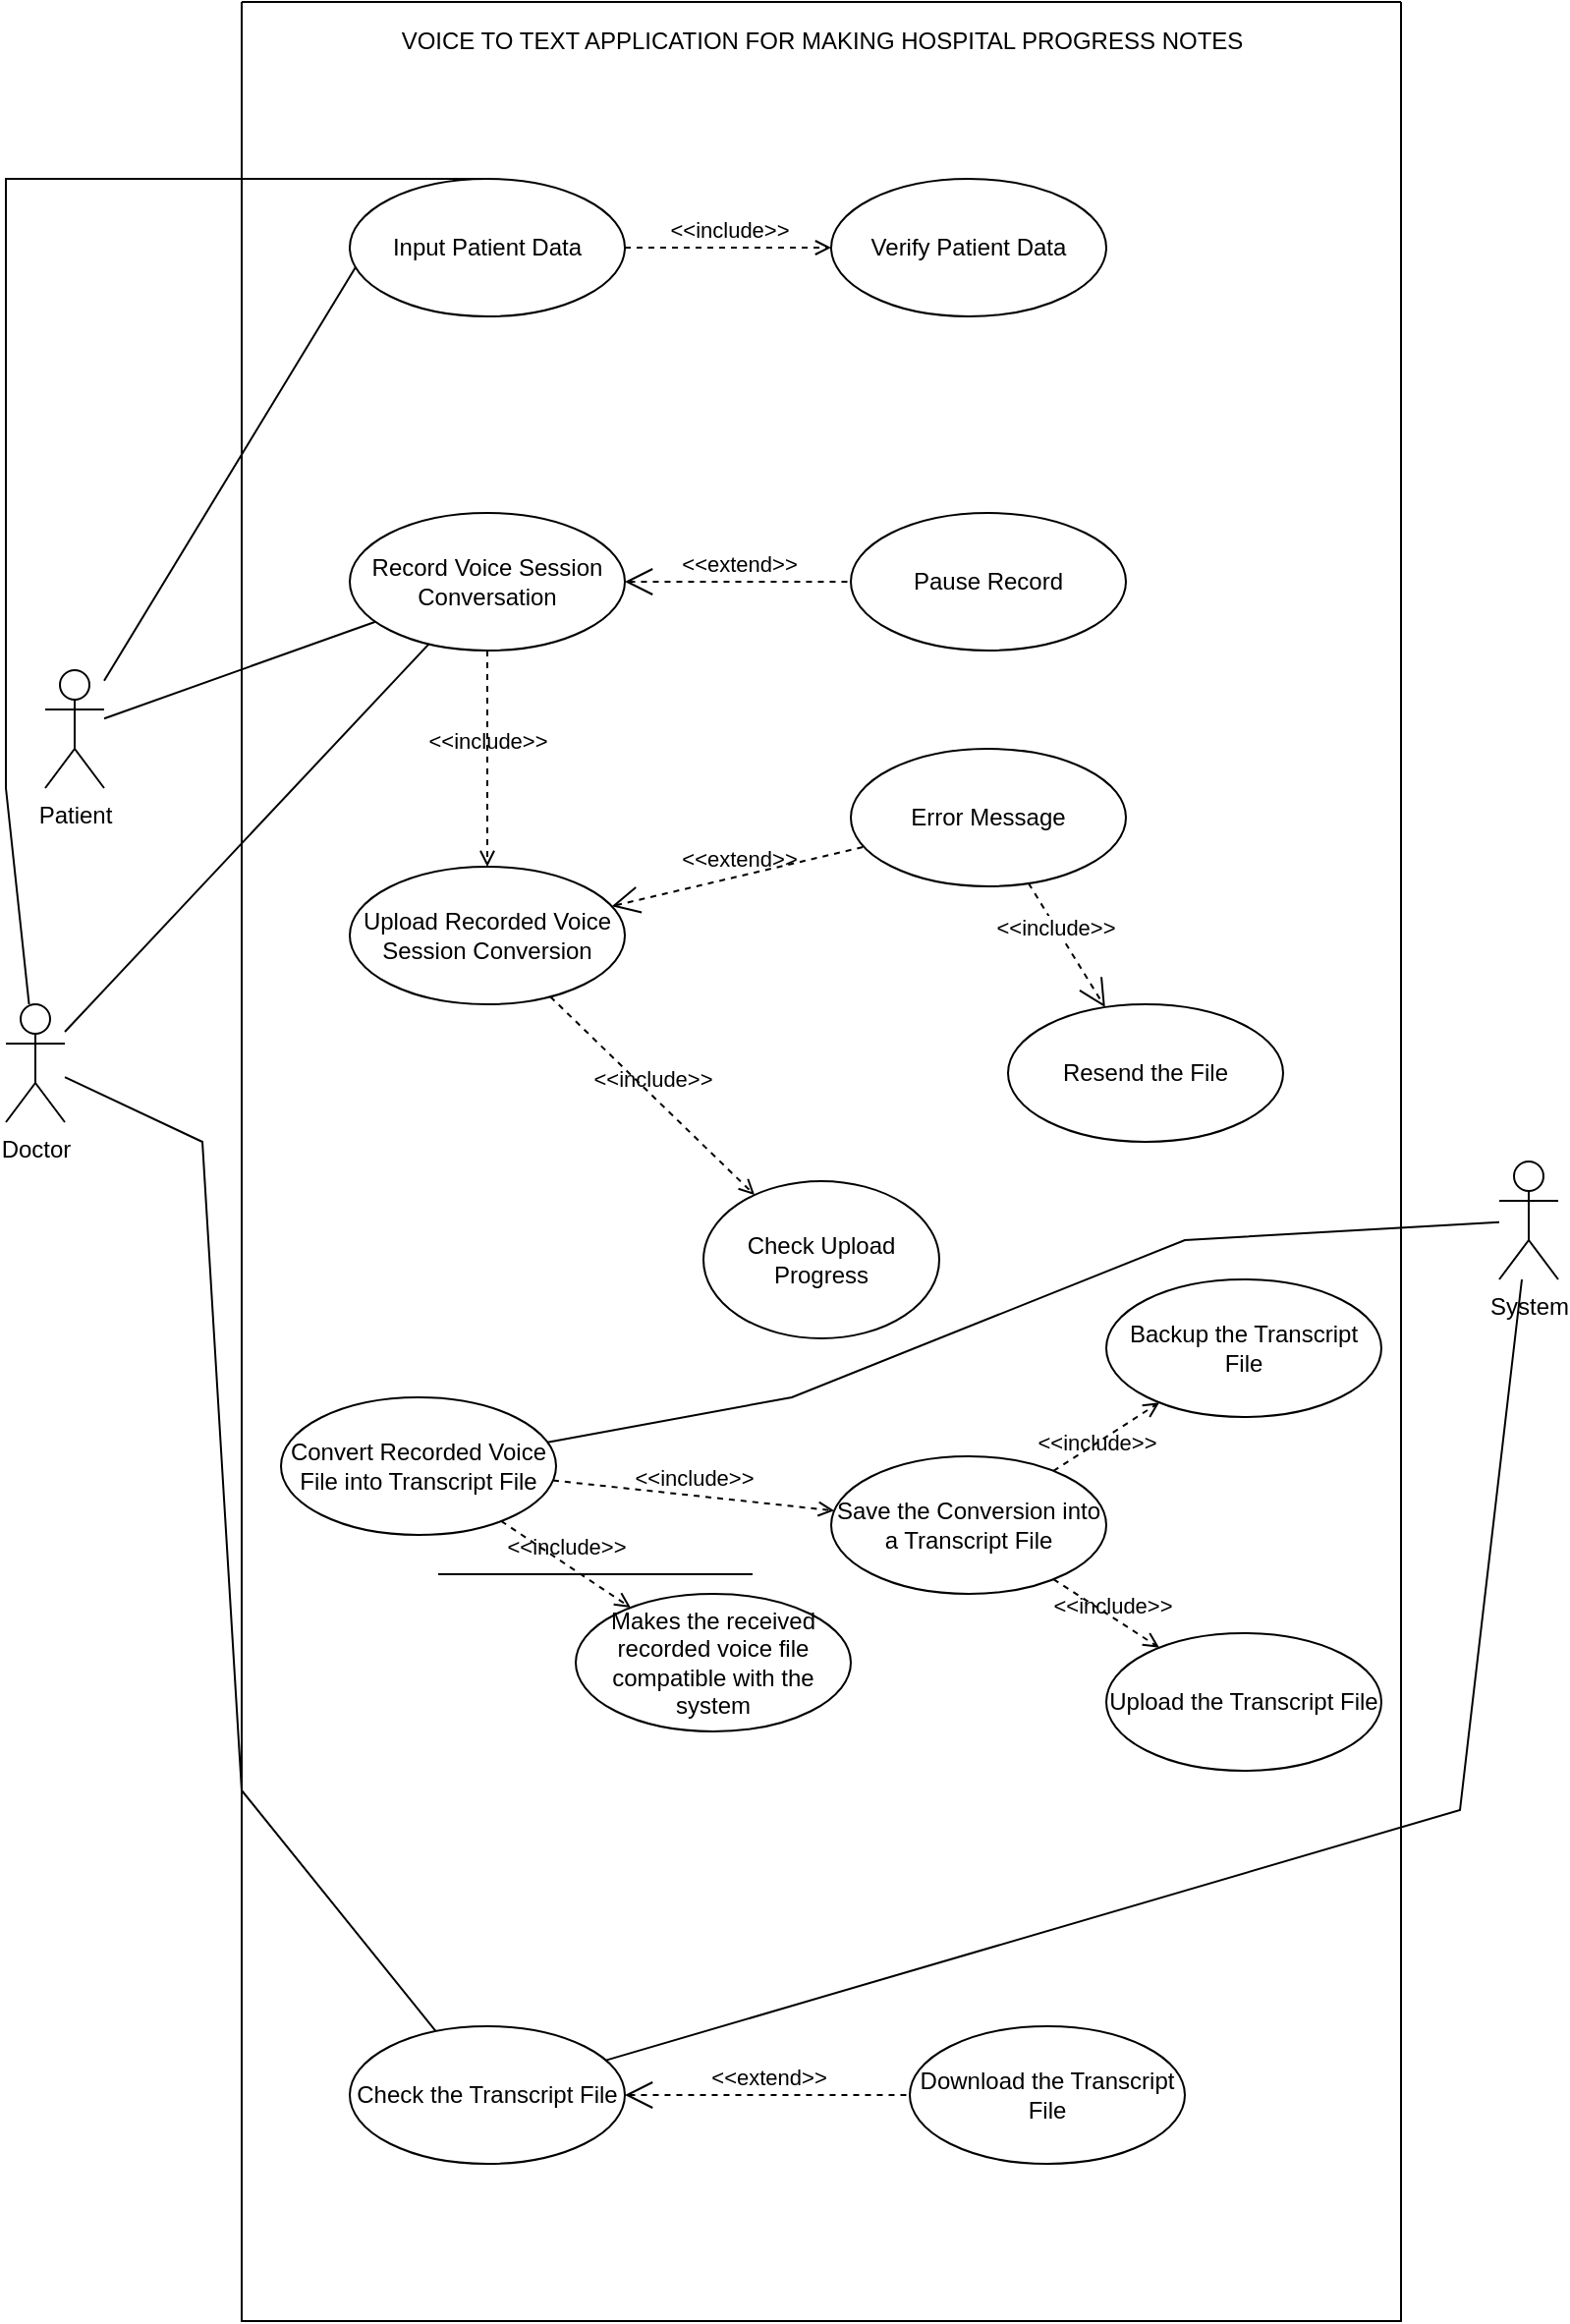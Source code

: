 <mxfile version="19.0.0" type="github">
  <diagram id="FMXjQB1aIxB4md0HR3l6" name="Page-1">
    <mxGraphModel dx="936" dy="1015" grid="1" gridSize="10" guides="1" tooltips="1" connect="1" arrows="1" fold="1" page="1" pageScale="1" pageWidth="850" pageHeight="1100" math="0" shadow="0">
      <root>
        <mxCell id="0" />
        <mxCell id="1" parent="0" />
        <mxCell id="12ZCaDhA3wb4f9CBfFdF-1" value="" style="swimlane;startSize=0;" parent="1" vertex="1">
          <mxGeometry x="130" y="70" width="590" height="1180" as="geometry" />
        </mxCell>
        <mxCell id="kOYGMovy5z7fQG_Vj6xM-1" value="VOICE TO TEXT APPLICATION FOR MAKING HOSPITAL PROGRESS NOTES" style="text;html=1;align=center;verticalAlign=middle;resizable=0;points=[];autosize=1;strokeColor=none;fillColor=none;" parent="12ZCaDhA3wb4f9CBfFdF-1" vertex="1">
          <mxGeometry x="75" y="10" width="440" height="20" as="geometry" />
        </mxCell>
        <mxCell id="kOYGMovy5z7fQG_Vj6xM-4" value="&lt;span style=&quot;&quot;&gt;Record Voice Session Conversation&lt;/span&gt;" style="ellipse;whiteSpace=wrap;html=1;" parent="12ZCaDhA3wb4f9CBfFdF-1" vertex="1">
          <mxGeometry x="55" y="260" width="140" height="70" as="geometry" />
        </mxCell>
        <mxCell id="kOYGMovy5z7fQG_Vj6xM-5" value="Input Patient Data" style="ellipse;whiteSpace=wrap;html=1;" parent="12ZCaDhA3wb4f9CBfFdF-1" vertex="1">
          <mxGeometry x="55" y="90" width="140" height="70" as="geometry" />
        </mxCell>
        <mxCell id="kOYGMovy5z7fQG_Vj6xM-13" value="Upload Recorded Voice Session Conversion" style="ellipse;whiteSpace=wrap;html=1;" parent="12ZCaDhA3wb4f9CBfFdF-1" vertex="1">
          <mxGeometry x="55" y="440" width="140" height="70" as="geometry" />
        </mxCell>
        <mxCell id="kOYGMovy5z7fQG_Vj6xM-15" value="Error Message" style="ellipse;whiteSpace=wrap;html=1;" parent="12ZCaDhA3wb4f9CBfFdF-1" vertex="1">
          <mxGeometry x="310" y="380" width="140" height="70" as="geometry" />
        </mxCell>
        <mxCell id="kOYGMovy5z7fQG_Vj6xM-16" value="Resend the File" style="ellipse;whiteSpace=wrap;html=1;" parent="12ZCaDhA3wb4f9CBfFdF-1" vertex="1">
          <mxGeometry x="390" y="510" width="140" height="70" as="geometry" />
        </mxCell>
        <mxCell id="kOYGMovy5z7fQG_Vj6xM-17" value="&amp;lt;&amp;lt;include&amp;gt;&amp;gt;" style="endArrow=open;endSize=12;dashed=1;html=1;rounded=0;" parent="12ZCaDhA3wb4f9CBfFdF-1" source="kOYGMovy5z7fQG_Vj6xM-15" target="kOYGMovy5z7fQG_Vj6xM-16" edge="1">
          <mxGeometry x="-0.289" width="160" relative="1" as="geometry">
            <mxPoint x="415" y="550" as="sourcePoint" />
            <mxPoint x="575" y="550" as="targetPoint" />
            <mxPoint as="offset" />
          </mxGeometry>
        </mxCell>
        <mxCell id="kOYGMovy5z7fQG_Vj6xM-19" value="&amp;lt;&amp;lt;extend&amp;gt;&amp;gt;" style="edgeStyle=none;html=1;startArrow=open;endArrow=none;startSize=12;verticalAlign=bottom;dashed=1;labelBackgroundColor=none;rounded=0;" parent="12ZCaDhA3wb4f9CBfFdF-1" source="kOYGMovy5z7fQG_Vj6xM-13" target="kOYGMovy5z7fQG_Vj6xM-15" edge="1">
          <mxGeometry width="160" relative="1" as="geometry">
            <mxPoint x="290" y="370" as="sourcePoint" />
            <mxPoint x="450" y="370" as="targetPoint" />
          </mxGeometry>
        </mxCell>
        <mxCell id="kOYGMovy5z7fQG_Vj6xM-20" value="Pause Record" style="ellipse;whiteSpace=wrap;html=1;" parent="12ZCaDhA3wb4f9CBfFdF-1" vertex="1">
          <mxGeometry x="310" y="260" width="140" height="70" as="geometry" />
        </mxCell>
        <mxCell id="kOYGMovy5z7fQG_Vj6xM-21" value="&amp;lt;&amp;lt;extend&amp;gt;&amp;gt;" style="edgeStyle=none;html=1;startArrow=open;endArrow=none;startSize=12;verticalAlign=bottom;dashed=1;labelBackgroundColor=none;rounded=0;" parent="12ZCaDhA3wb4f9CBfFdF-1" source="kOYGMovy5z7fQG_Vj6xM-4" target="kOYGMovy5z7fQG_Vj6xM-20" edge="1">
          <mxGeometry width="160" relative="1" as="geometry">
            <mxPoint x="190" y="300" as="sourcePoint" />
            <mxPoint x="350" y="300" as="targetPoint" />
          </mxGeometry>
        </mxCell>
        <mxCell id="kOYGMovy5z7fQG_Vj6xM-26" value="Convert Recorded Voice File into Transcript File" style="ellipse;whiteSpace=wrap;html=1;" parent="12ZCaDhA3wb4f9CBfFdF-1" vertex="1">
          <mxGeometry x="20" y="710" width="140" height="70" as="geometry" />
        </mxCell>
        <mxCell id="kOYGMovy5z7fQG_Vj6xM-28" value="Check Upload Progress" style="ellipse;whiteSpace=wrap;html=1;" parent="12ZCaDhA3wb4f9CBfFdF-1" vertex="1">
          <mxGeometry x="235" y="600" width="120" height="80" as="geometry" />
        </mxCell>
        <mxCell id="kOYGMovy5z7fQG_Vj6xM-30" value="Save the Conversion into a Transcript File" style="ellipse;whiteSpace=wrap;html=1;" parent="12ZCaDhA3wb4f9CBfFdF-1" vertex="1">
          <mxGeometry x="300" y="740" width="140" height="70" as="geometry" />
        </mxCell>
        <mxCell id="kOYGMovy5z7fQG_Vj6xM-31" value="&amp;lt;&amp;lt;include&amp;gt;&amp;gt;" style="edgeStyle=none;html=1;endArrow=open;verticalAlign=bottom;dashed=1;labelBackgroundColor=none;rounded=0;" parent="12ZCaDhA3wb4f9CBfFdF-1" source="kOYGMovy5z7fQG_Vj6xM-26" target="kOYGMovy5z7fQG_Vj6xM-30" edge="1">
          <mxGeometry width="160" relative="1" as="geometry">
            <mxPoint x="190" y="840" as="sourcePoint" />
            <mxPoint x="350" y="840" as="targetPoint" />
          </mxGeometry>
        </mxCell>
        <mxCell id="kOYGMovy5z7fQG_Vj6xM-32" value="Upload the Transcript File" style="ellipse;whiteSpace=wrap;html=1;" parent="12ZCaDhA3wb4f9CBfFdF-1" vertex="1">
          <mxGeometry x="440" y="830" width="140" height="70" as="geometry" />
        </mxCell>
        <mxCell id="kOYGMovy5z7fQG_Vj6xM-33" value="&amp;lt;&amp;lt;include&amp;gt;&amp;gt;" style="edgeStyle=none;html=1;endArrow=open;verticalAlign=bottom;dashed=1;labelBackgroundColor=none;rounded=0;" parent="12ZCaDhA3wb4f9CBfFdF-1" source="kOYGMovy5z7fQG_Vj6xM-30" target="kOYGMovy5z7fQG_Vj6xM-32" edge="1">
          <mxGeometry x="0.16" y="-3" width="160" relative="1" as="geometry">
            <mxPoint x="280" y="920" as="sourcePoint" />
            <mxPoint x="440" y="920" as="targetPoint" />
            <mxPoint as="offset" />
          </mxGeometry>
        </mxCell>
        <mxCell id="kOYGMovy5z7fQG_Vj6xM-36" value="Download the Transcript File" style="ellipse;whiteSpace=wrap;html=1;" parent="12ZCaDhA3wb4f9CBfFdF-1" vertex="1">
          <mxGeometry x="340" y="1030" width="140" height="70" as="geometry" />
        </mxCell>
        <mxCell id="kOYGMovy5z7fQG_Vj6xM-34" value="Check the Transcript File" style="ellipse;whiteSpace=wrap;html=1;" parent="12ZCaDhA3wb4f9CBfFdF-1" vertex="1">
          <mxGeometry x="55" y="1030" width="140" height="70" as="geometry" />
        </mxCell>
        <mxCell id="kOYGMovy5z7fQG_Vj6xM-40" value="Verify Patient Data" style="ellipse;whiteSpace=wrap;html=1;" parent="12ZCaDhA3wb4f9CBfFdF-1" vertex="1">
          <mxGeometry x="300" y="90" width="140" height="70" as="geometry" />
        </mxCell>
        <mxCell id="kOYGMovy5z7fQG_Vj6xM-41" value="&amp;lt;&amp;lt;include&amp;gt;&amp;gt;" style="edgeStyle=none;html=1;endArrow=open;verticalAlign=bottom;dashed=1;labelBackgroundColor=none;rounded=0;" parent="12ZCaDhA3wb4f9CBfFdF-1" source="kOYGMovy5z7fQG_Vj6xM-5" target="kOYGMovy5z7fQG_Vj6xM-40" edge="1">
          <mxGeometry width="160" relative="1" as="geometry">
            <mxPoint x="190" y="130" as="sourcePoint" />
            <mxPoint x="350" y="130" as="targetPoint" />
          </mxGeometry>
        </mxCell>
        <mxCell id="RDRNDBfCvS04jPJxOIlI-8" value="&amp;lt;&amp;lt;include&amp;gt;&amp;gt;" style="edgeStyle=none;html=1;endArrow=open;verticalAlign=bottom;dashed=1;labelBackgroundColor=none;rounded=0;" edge="1" parent="12ZCaDhA3wb4f9CBfFdF-1" source="kOYGMovy5z7fQG_Vj6xM-4" target="kOYGMovy5z7fQG_Vj6xM-13">
          <mxGeometry width="160" relative="1" as="geometry">
            <mxPoint x="120" y="380" as="sourcePoint" />
            <mxPoint x="280" y="380" as="targetPoint" />
          </mxGeometry>
        </mxCell>
        <mxCell id="RDRNDBfCvS04jPJxOIlI-9" value="&amp;lt;&amp;lt;include&amp;gt;&amp;gt;" style="edgeStyle=none;html=1;endArrow=open;verticalAlign=bottom;dashed=1;labelBackgroundColor=none;rounded=0;" edge="1" parent="12ZCaDhA3wb4f9CBfFdF-1" source="kOYGMovy5z7fQG_Vj6xM-13" target="kOYGMovy5z7fQG_Vj6xM-28">
          <mxGeometry width="160" relative="1" as="geometry">
            <mxPoint x="190" y="560" as="sourcePoint" />
            <mxPoint x="350" y="560" as="targetPoint" />
          </mxGeometry>
        </mxCell>
        <mxCell id="RDRNDBfCvS04jPJxOIlI-10" value="Makes the received recorded voice file compatible with the system" style="ellipse;whiteSpace=wrap;html=1;" vertex="1" parent="12ZCaDhA3wb4f9CBfFdF-1">
          <mxGeometry x="170" y="810" width="140" height="70" as="geometry" />
        </mxCell>
        <mxCell id="RDRNDBfCvS04jPJxOIlI-11" value="&amp;lt;&amp;lt;include&amp;gt;&amp;gt;" style="edgeStyle=none;html=1;endArrow=open;verticalAlign=bottom;dashed=1;labelBackgroundColor=none;rounded=0;" edge="1" parent="12ZCaDhA3wb4f9CBfFdF-1" source="kOYGMovy5z7fQG_Vj6xM-26" target="RDRNDBfCvS04jPJxOIlI-10">
          <mxGeometry width="160" relative="1" as="geometry">
            <mxPoint x="100" y="830" as="sourcePoint" />
            <mxPoint x="260" y="830" as="targetPoint" />
          </mxGeometry>
        </mxCell>
        <mxCell id="RDRNDBfCvS04jPJxOIlI-12" value="&amp;lt;&amp;lt;extend&amp;gt;&amp;gt;" style="edgeStyle=none;html=1;startArrow=open;endArrow=none;startSize=12;verticalAlign=bottom;dashed=1;labelBackgroundColor=none;rounded=0;" edge="1" parent="12ZCaDhA3wb4f9CBfFdF-1" source="kOYGMovy5z7fQG_Vj6xM-34" target="kOYGMovy5z7fQG_Vj6xM-36">
          <mxGeometry width="160" relative="1" as="geometry">
            <mxPoint x="250" y="1110" as="sourcePoint" />
            <mxPoint x="410" y="1110" as="targetPoint" />
          </mxGeometry>
        </mxCell>
        <mxCell id="RDRNDBfCvS04jPJxOIlI-14" value="Backup the Transcript File" style="ellipse;whiteSpace=wrap;html=1;" vertex="1" parent="12ZCaDhA3wb4f9CBfFdF-1">
          <mxGeometry x="440" y="650" width="140" height="70" as="geometry" />
        </mxCell>
        <mxCell id="RDRNDBfCvS04jPJxOIlI-16" value="&amp;lt;&amp;lt;include&amp;gt;&amp;gt;" style="edgeStyle=none;html=1;endArrow=open;verticalAlign=bottom;dashed=1;labelBackgroundColor=none;rounded=0;" edge="1" parent="12ZCaDhA3wb4f9CBfFdF-1" source="kOYGMovy5z7fQG_Vj6xM-30" target="RDRNDBfCvS04jPJxOIlI-14">
          <mxGeometry x="-0.341" y="-7" width="160" relative="1" as="geometry">
            <mxPoint x="460" y="780" as="sourcePoint" />
            <mxPoint x="620" y="780" as="targetPoint" />
            <mxPoint as="offset" />
          </mxGeometry>
        </mxCell>
        <mxCell id="kOYGMovy5z7fQG_Vj6xM-2" value="Doctor" style="shape=umlActor;verticalLabelPosition=bottom;verticalAlign=top;html=1;" parent="1" vertex="1">
          <mxGeometry x="10" y="580" width="30" height="60" as="geometry" />
        </mxCell>
        <mxCell id="kOYGMovy5z7fQG_Vj6xM-22" value="" style="edgeStyle=none;html=1;endArrow=none;verticalAlign=bottom;rounded=0;entryX=0.5;entryY=0;entryDx=0;entryDy=0;" parent="1" source="kOYGMovy5z7fQG_Vj6xM-2" target="kOYGMovy5z7fQG_Vj6xM-5" edge="1">
          <mxGeometry width="160" relative="1" as="geometry">
            <mxPoint x="20" y="250" as="sourcePoint" />
            <mxPoint x="180" y="250" as="targetPoint" />
            <Array as="points">
              <mxPoint x="10" y="470" />
              <mxPoint x="10" y="360" />
              <mxPoint x="10" y="160" />
            </Array>
          </mxGeometry>
        </mxCell>
        <mxCell id="kOYGMovy5z7fQG_Vj6xM-23" value="" style="edgeStyle=none;html=1;endArrow=none;verticalAlign=bottom;rounded=0;" parent="1" source="kOYGMovy5z7fQG_Vj6xM-2" target="kOYGMovy5z7fQG_Vj6xM-4" edge="1">
          <mxGeometry width="160" relative="1" as="geometry">
            <mxPoint x="90" y="420" as="sourcePoint" />
            <mxPoint x="250" y="420" as="targetPoint" />
          </mxGeometry>
        </mxCell>
        <mxCell id="kOYGMovy5z7fQG_Vj6xM-25" value="System" style="shape=umlActor;html=1;verticalLabelPosition=bottom;verticalAlign=top;align=center;" parent="1" vertex="1">
          <mxGeometry x="770" y="660" width="30" height="60" as="geometry" />
        </mxCell>
        <mxCell id="kOYGMovy5z7fQG_Vj6xM-27" value="" style="edgeStyle=none;html=1;endArrow=none;verticalAlign=bottom;rounded=0;" parent="1" source="kOYGMovy5z7fQG_Vj6xM-25" target="kOYGMovy5z7fQG_Vj6xM-26" edge="1">
          <mxGeometry width="160" relative="1" as="geometry">
            <mxPoint x="740" y="500" as="sourcePoint" />
            <mxPoint x="900" y="500" as="targetPoint" />
            <Array as="points">
              <mxPoint x="610" y="700" />
              <mxPoint x="410" y="780" />
            </Array>
          </mxGeometry>
        </mxCell>
        <mxCell id="kOYGMovy5z7fQG_Vj6xM-35" value="" style="edgeStyle=none;html=1;endArrow=none;verticalAlign=bottom;rounded=0;" parent="1" source="kOYGMovy5z7fQG_Vj6xM-2" target="kOYGMovy5z7fQG_Vj6xM-34" edge="1">
          <mxGeometry width="160" relative="1" as="geometry">
            <mxPoint x="40" y="420" as="sourcePoint" />
            <mxPoint x="190" y="610" as="targetPoint" />
            <Array as="points">
              <mxPoint x="110" y="650" />
              <mxPoint x="130" y="980" />
            </Array>
          </mxGeometry>
        </mxCell>
        <mxCell id="RDRNDBfCvS04jPJxOIlI-3" value="Patient" style="shape=umlActor;verticalLabelPosition=bottom;verticalAlign=top;html=1;outlineConnect=0;" vertex="1" parent="1">
          <mxGeometry x="30" y="410" width="30" height="60" as="geometry" />
        </mxCell>
        <mxCell id="RDRNDBfCvS04jPJxOIlI-6" value="" style="edgeStyle=none;html=1;endArrow=none;verticalAlign=bottom;rounded=0;entryX=0.021;entryY=0.643;entryDx=0;entryDy=0;entryPerimeter=0;" edge="1" parent="1" source="RDRNDBfCvS04jPJxOIlI-3" target="kOYGMovy5z7fQG_Vj6xM-5">
          <mxGeometry width="160" relative="1" as="geometry">
            <mxPoint x="80" y="380" as="sourcePoint" />
            <mxPoint x="240" y="380" as="targetPoint" />
          </mxGeometry>
        </mxCell>
        <mxCell id="RDRNDBfCvS04jPJxOIlI-7" value="" style="edgeStyle=none;html=1;endArrow=none;verticalAlign=bottom;rounded=0;" edge="1" parent="1" source="RDRNDBfCvS04jPJxOIlI-3" target="kOYGMovy5z7fQG_Vj6xM-4">
          <mxGeometry width="160" relative="1" as="geometry">
            <mxPoint x="80" y="430" as="sourcePoint" />
            <mxPoint x="240" y="430" as="targetPoint" />
          </mxGeometry>
        </mxCell>
        <mxCell id="RDRNDBfCvS04jPJxOIlI-13" value="" style="edgeStyle=none;html=1;endArrow=none;verticalAlign=bottom;rounded=0;" edge="1" parent="1" source="kOYGMovy5z7fQG_Vj6xM-25" target="kOYGMovy5z7fQG_Vj6xM-34">
          <mxGeometry width="160" relative="1" as="geometry">
            <mxPoint x="770" y="840" as="sourcePoint" />
            <mxPoint x="930" y="840" as="targetPoint" />
            <Array as="points">
              <mxPoint x="750" y="990" />
            </Array>
          </mxGeometry>
        </mxCell>
        <mxCell id="RDRNDBfCvS04jPJxOIlI-15" value="" style="edgeStyle=none;html=1;endArrow=none;verticalAlign=bottom;rounded=0;" edge="1" parent="1">
          <mxGeometry width="160" relative="1" as="geometry">
            <mxPoint x="230" y="870" as="sourcePoint" />
            <mxPoint x="390" y="870" as="targetPoint" />
          </mxGeometry>
        </mxCell>
      </root>
    </mxGraphModel>
  </diagram>
</mxfile>
